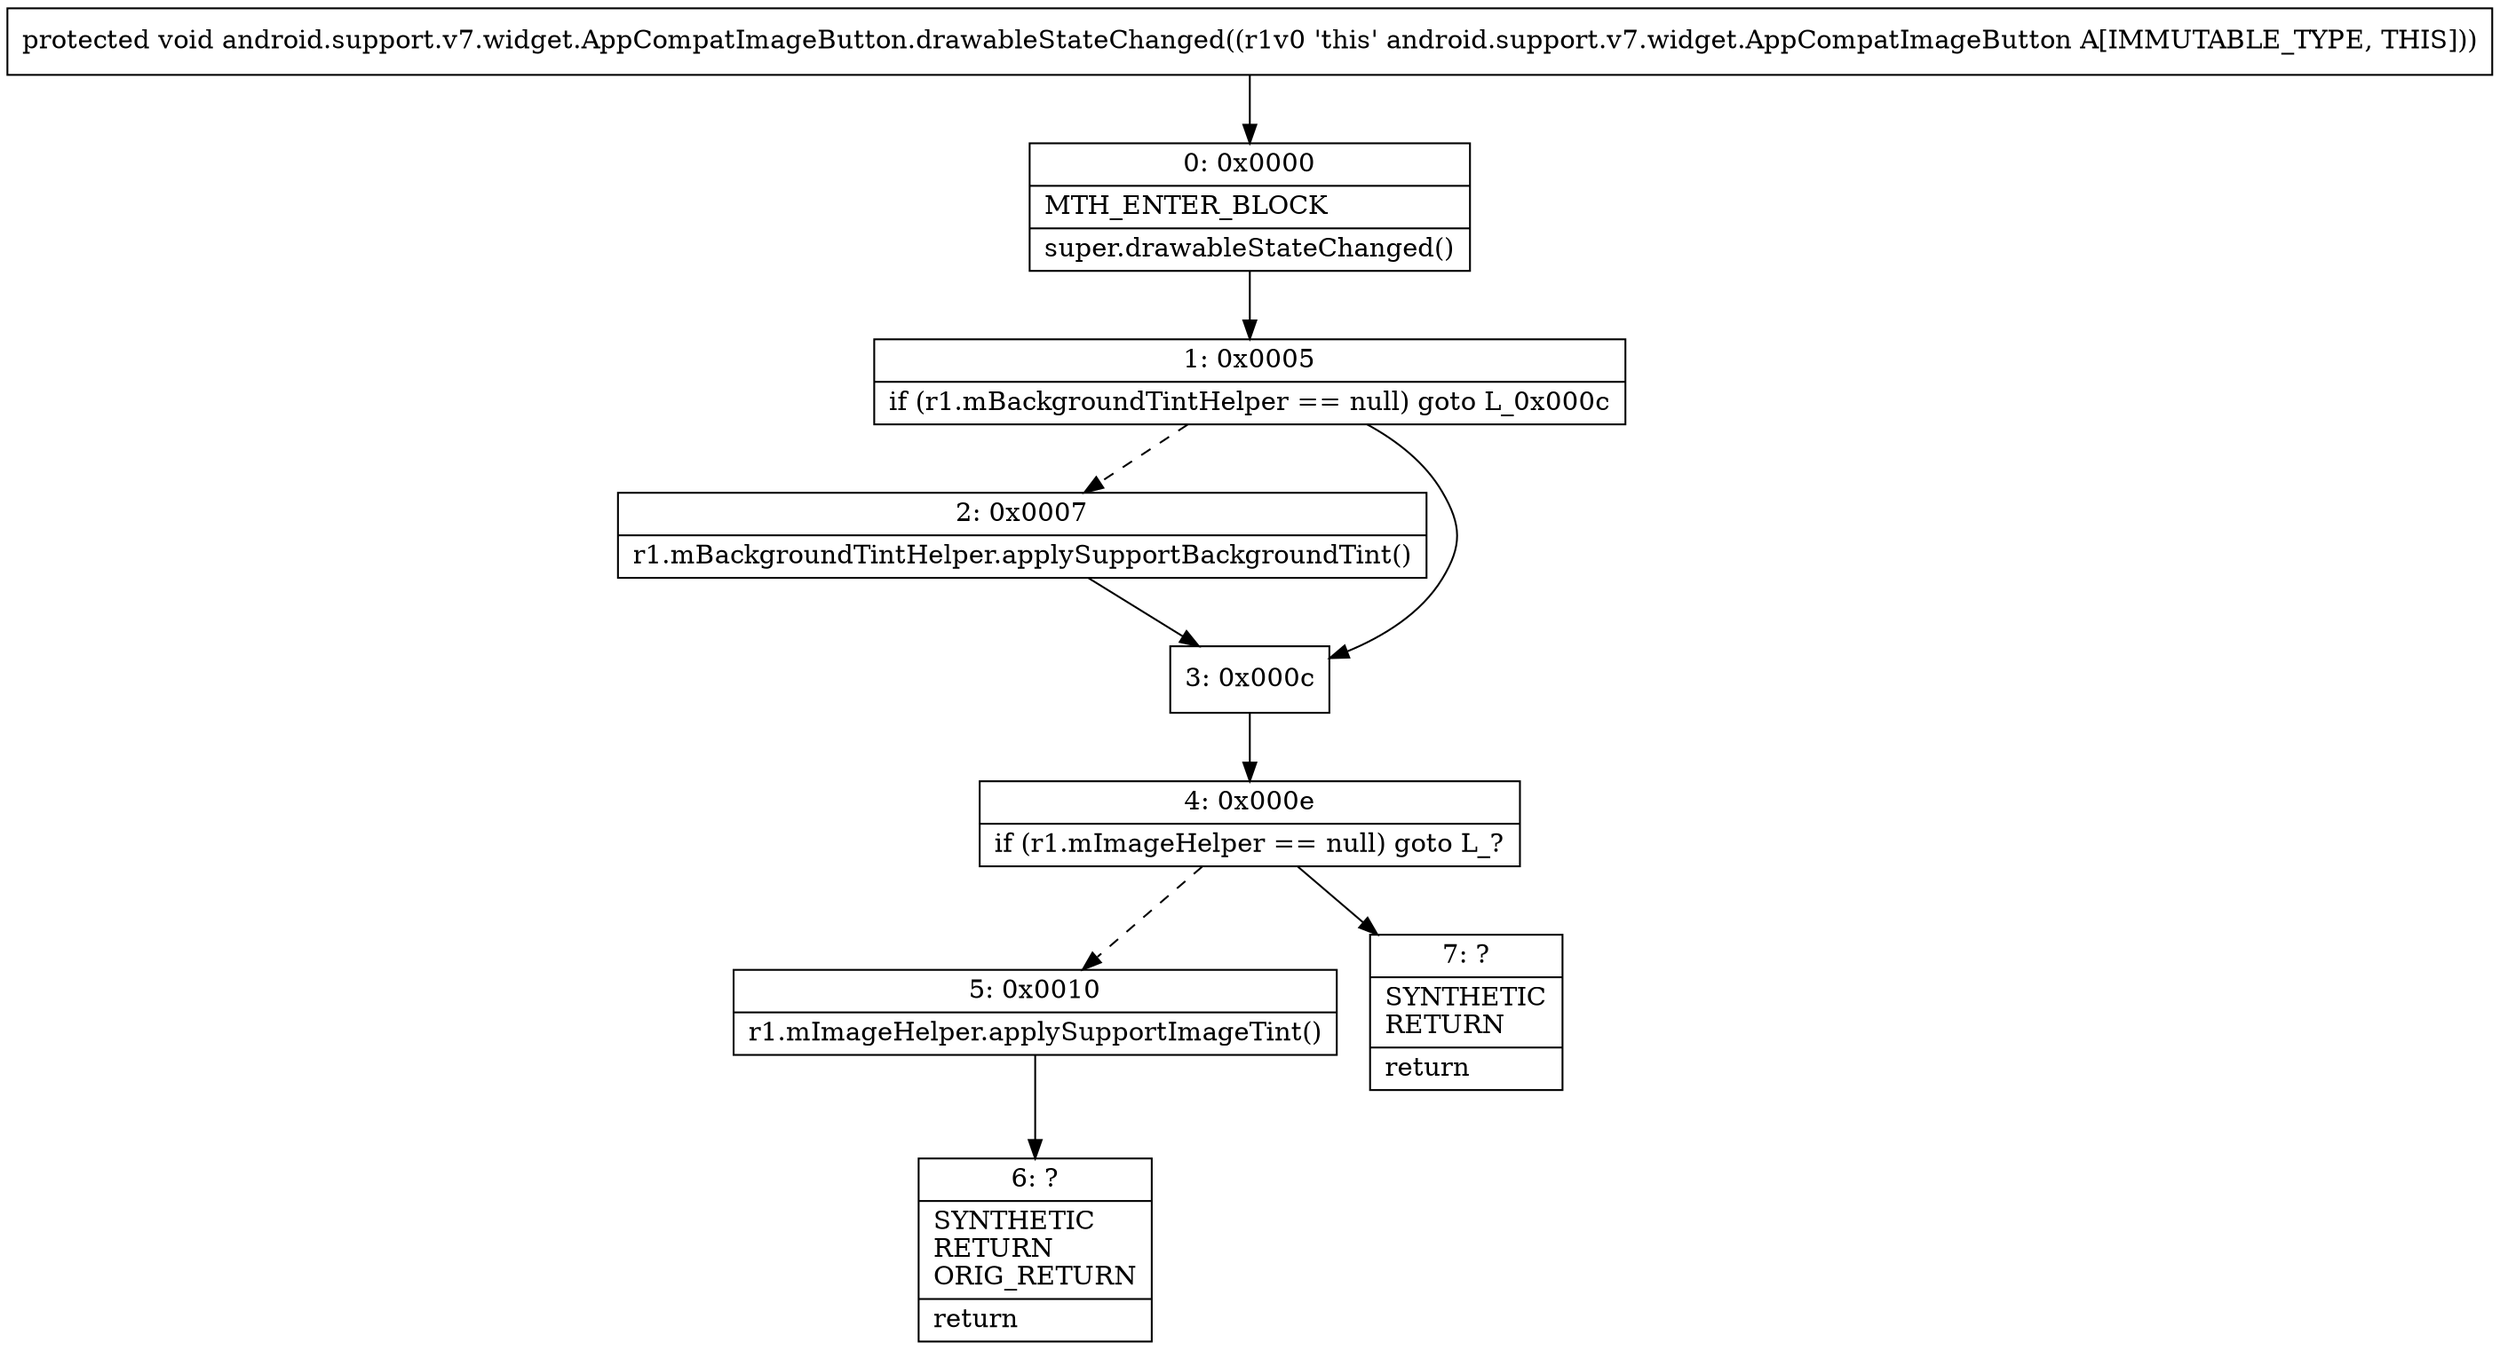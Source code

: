 digraph "CFG forandroid.support.v7.widget.AppCompatImageButton.drawableStateChanged()V" {
Node_0 [shape=record,label="{0\:\ 0x0000|MTH_ENTER_BLOCK\l|super.drawableStateChanged()\l}"];
Node_1 [shape=record,label="{1\:\ 0x0005|if (r1.mBackgroundTintHelper == null) goto L_0x000c\l}"];
Node_2 [shape=record,label="{2\:\ 0x0007|r1.mBackgroundTintHelper.applySupportBackgroundTint()\l}"];
Node_3 [shape=record,label="{3\:\ 0x000c}"];
Node_4 [shape=record,label="{4\:\ 0x000e|if (r1.mImageHelper == null) goto L_?\l}"];
Node_5 [shape=record,label="{5\:\ 0x0010|r1.mImageHelper.applySupportImageTint()\l}"];
Node_6 [shape=record,label="{6\:\ ?|SYNTHETIC\lRETURN\lORIG_RETURN\l|return\l}"];
Node_7 [shape=record,label="{7\:\ ?|SYNTHETIC\lRETURN\l|return\l}"];
MethodNode[shape=record,label="{protected void android.support.v7.widget.AppCompatImageButton.drawableStateChanged((r1v0 'this' android.support.v7.widget.AppCompatImageButton A[IMMUTABLE_TYPE, THIS])) }"];
MethodNode -> Node_0;
Node_0 -> Node_1;
Node_1 -> Node_2[style=dashed];
Node_1 -> Node_3;
Node_2 -> Node_3;
Node_3 -> Node_4;
Node_4 -> Node_5[style=dashed];
Node_4 -> Node_7;
Node_5 -> Node_6;
}

